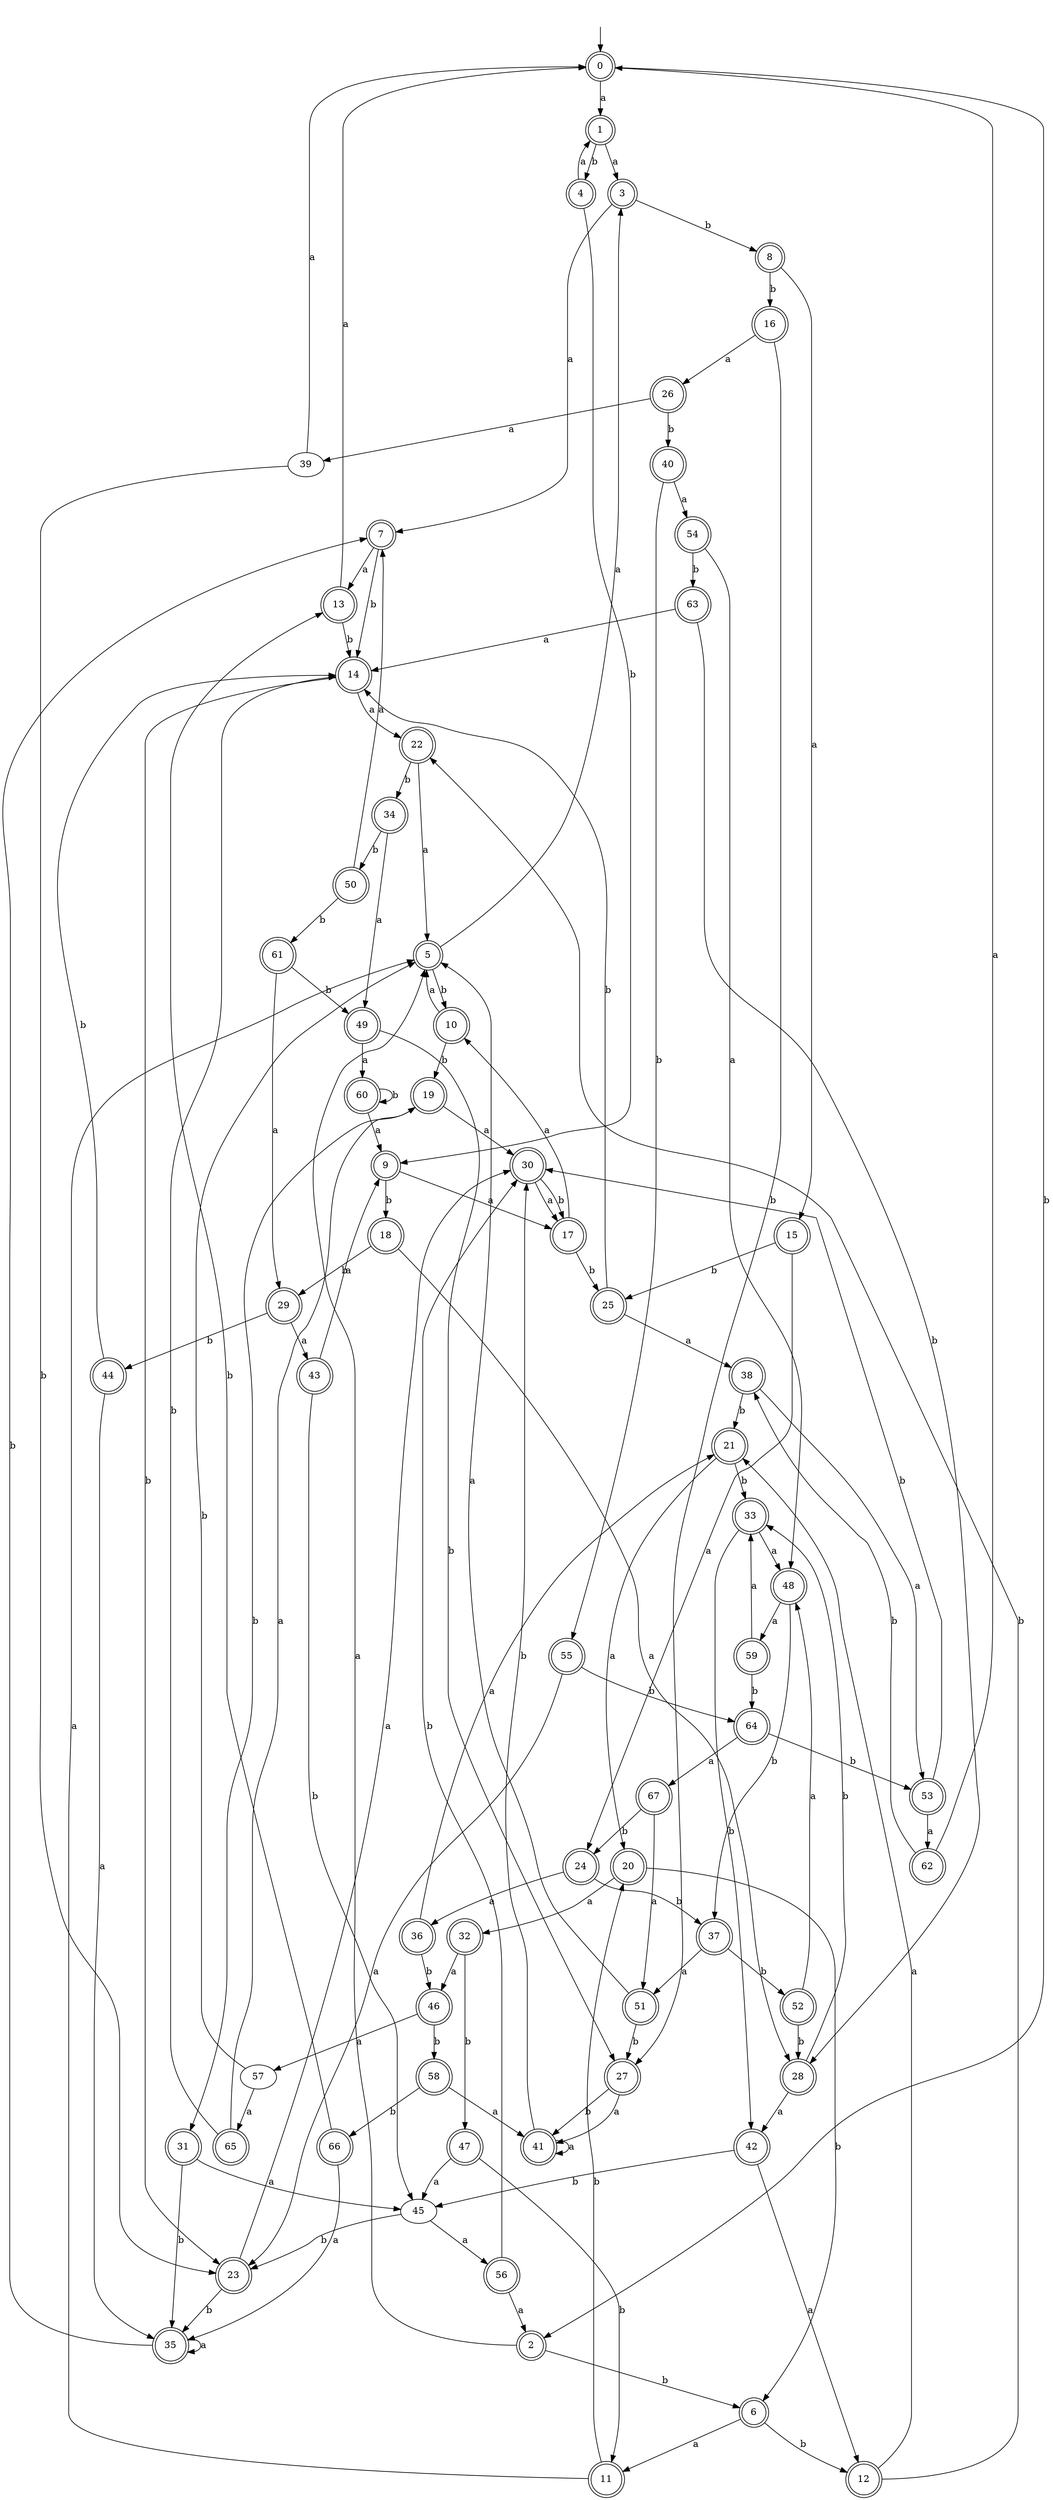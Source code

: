 digraph RandomDFA {
  __start0 [label="", shape=none];
  __start0 -> 0 [label=""];
  0 [shape=circle] [shape=doublecircle]
  0 -> 1 [label="a"]
  0 -> 2 [label="b"]
  1 [shape=doublecircle]
  1 -> 3 [label="a"]
  1 -> 4 [label="b"]
  2 [shape=doublecircle]
  2 -> 5 [label="a"]
  2 -> 6 [label="b"]
  3 [shape=doublecircle]
  3 -> 7 [label="a"]
  3 -> 8 [label="b"]
  4 [shape=doublecircle]
  4 -> 1 [label="a"]
  4 -> 9 [label="b"]
  5 [shape=doublecircle]
  5 -> 3 [label="a"]
  5 -> 10 [label="b"]
  6 [shape=doublecircle]
  6 -> 11 [label="a"]
  6 -> 12 [label="b"]
  7 [shape=doublecircle]
  7 -> 13 [label="a"]
  7 -> 14 [label="b"]
  8 [shape=doublecircle]
  8 -> 15 [label="a"]
  8 -> 16 [label="b"]
  9 [shape=doublecircle]
  9 -> 17 [label="a"]
  9 -> 18 [label="b"]
  10 [shape=doublecircle]
  10 -> 5 [label="a"]
  10 -> 19 [label="b"]
  11 [shape=doublecircle]
  11 -> 5 [label="a"]
  11 -> 20 [label="b"]
  12 [shape=doublecircle]
  12 -> 21 [label="a"]
  12 -> 22 [label="b"]
  13 [shape=doublecircle]
  13 -> 0 [label="a"]
  13 -> 14 [label="b"]
  14 [shape=doublecircle]
  14 -> 22 [label="a"]
  14 -> 23 [label="b"]
  15 [shape=doublecircle]
  15 -> 24 [label="a"]
  15 -> 25 [label="b"]
  16 [shape=doublecircle]
  16 -> 26 [label="a"]
  16 -> 27 [label="b"]
  17 [shape=doublecircle]
  17 -> 10 [label="a"]
  17 -> 25 [label="b"]
  18 [shape=doublecircle]
  18 -> 28 [label="a"]
  18 -> 29 [label="b"]
  19 [shape=doublecircle]
  19 -> 30 [label="a"]
  19 -> 31 [label="b"]
  20 [shape=doublecircle]
  20 -> 32 [label="a"]
  20 -> 6 [label="b"]
  21 [shape=doublecircle]
  21 -> 20 [label="a"]
  21 -> 33 [label="b"]
  22 [shape=doublecircle]
  22 -> 5 [label="a"]
  22 -> 34 [label="b"]
  23 [shape=doublecircle]
  23 -> 30 [label="a"]
  23 -> 35 [label="b"]
  24 [shape=doublecircle]
  24 -> 36 [label="a"]
  24 -> 37 [label="b"]
  25 [shape=doublecircle]
  25 -> 38 [label="a"]
  25 -> 14 [label="b"]
  26 [shape=doublecircle]
  26 -> 39 [label="a"]
  26 -> 40 [label="b"]
  27 [shape=doublecircle]
  27 -> 41 [label="a"]
  27 -> 41 [label="b"]
  28 [shape=doublecircle]
  28 -> 42 [label="a"]
  28 -> 33 [label="b"]
  29 [shape=doublecircle]
  29 -> 43 [label="a"]
  29 -> 44 [label="b"]
  30 [shape=doublecircle]
  30 -> 17 [label="a"]
  30 -> 17 [label="b"]
  31 [shape=doublecircle]
  31 -> 45 [label="a"]
  31 -> 35 [label="b"]
  32 [shape=doublecircle]
  32 -> 46 [label="a"]
  32 -> 47 [label="b"]
  33 [shape=doublecircle]
  33 -> 48 [label="a"]
  33 -> 42 [label="b"]
  34 [shape=doublecircle]
  34 -> 49 [label="a"]
  34 -> 50 [label="b"]
  35 [shape=doublecircle]
  35 -> 35 [label="a"]
  35 -> 7 [label="b"]
  36 [shape=doublecircle]
  36 -> 21 [label="a"]
  36 -> 46 [label="b"]
  37 [shape=doublecircle]
  37 -> 51 [label="a"]
  37 -> 52 [label="b"]
  38 [shape=doublecircle]
  38 -> 53 [label="a"]
  38 -> 21 [label="b"]
  39
  39 -> 0 [label="a"]
  39 -> 23 [label="b"]
  40 [shape=doublecircle]
  40 -> 54 [label="a"]
  40 -> 55 [label="b"]
  41 [shape=doublecircle]
  41 -> 41 [label="a"]
  41 -> 30 [label="b"]
  42 [shape=doublecircle]
  42 -> 12 [label="a"]
  42 -> 45 [label="b"]
  43 [shape=doublecircle]
  43 -> 9 [label="a"]
  43 -> 45 [label="b"]
  44 [shape=doublecircle]
  44 -> 35 [label="a"]
  44 -> 14 [label="b"]
  45
  45 -> 56 [label="a"]
  45 -> 23 [label="b"]
  46 [shape=doublecircle]
  46 -> 57 [label="a"]
  46 -> 58 [label="b"]
  47 [shape=doublecircle]
  47 -> 45 [label="a"]
  47 -> 11 [label="b"]
  48 [shape=doublecircle]
  48 -> 59 [label="a"]
  48 -> 37 [label="b"]
  49 [shape=doublecircle]
  49 -> 60 [label="a"]
  49 -> 27 [label="b"]
  50 [shape=doublecircle]
  50 -> 7 [label="a"]
  50 -> 61 [label="b"]
  51 [shape=doublecircle]
  51 -> 5 [label="a"]
  51 -> 27 [label="b"]
  52 [shape=doublecircle]
  52 -> 48 [label="a"]
  52 -> 28 [label="b"]
  53 [shape=doublecircle]
  53 -> 62 [label="a"]
  53 -> 30 [label="b"]
  54 [shape=doublecircle]
  54 -> 48 [label="a"]
  54 -> 63 [label="b"]
  55 [shape=doublecircle]
  55 -> 23 [label="a"]
  55 -> 64 [label="b"]
  56 [shape=doublecircle]
  56 -> 2 [label="a"]
  56 -> 30 [label="b"]
  57
  57 -> 65 [label="a"]
  57 -> 5 [label="b"]
  58 [shape=doublecircle]
  58 -> 41 [label="a"]
  58 -> 66 [label="b"]
  59 [shape=doublecircle]
  59 -> 33 [label="a"]
  59 -> 64 [label="b"]
  60 [shape=doublecircle]
  60 -> 9 [label="a"]
  60 -> 60 [label="b"]
  61 [shape=doublecircle]
  61 -> 29 [label="a"]
  61 -> 49 [label="b"]
  62 [shape=doublecircle]
  62 -> 0 [label="a"]
  62 -> 38 [label="b"]
  63 [shape=doublecircle]
  63 -> 14 [label="a"]
  63 -> 28 [label="b"]
  64 [shape=doublecircle]
  64 -> 67 [label="a"]
  64 -> 53 [label="b"]
  65 [shape=doublecircle]
  65 -> 19 [label="a"]
  65 -> 14 [label="b"]
  66 [shape=doublecircle]
  66 -> 35 [label="a"]
  66 -> 13 [label="b"]
  67 [shape=doublecircle]
  67 -> 51 [label="a"]
  67 -> 24 [label="b"]
}
